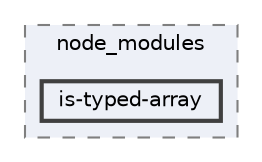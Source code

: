 digraph "pkiclassroomrescheduler/src/main/frontend/node_modules/is-typed-array"
{
 // LATEX_PDF_SIZE
  bgcolor="transparent";
  edge [fontname=Helvetica,fontsize=10,labelfontname=Helvetica,labelfontsize=10];
  node [fontname=Helvetica,fontsize=10,shape=box,height=0.2,width=0.4];
  compound=true
  subgraph clusterdir_72953eda66ccb3a2722c28e1c3e6c23b {
    graph [ bgcolor="#edf0f7", pencolor="grey50", label="node_modules", fontname=Helvetica,fontsize=10 style="filled,dashed", URL="dir_72953eda66ccb3a2722c28e1c3e6c23b.html",tooltip=""]
  dir_b252bc141abd423ffdf33dcbe7ba07cf [label="is-typed-array", fillcolor="#edf0f7", color="grey25", style="filled,bold", URL="dir_b252bc141abd423ffdf33dcbe7ba07cf.html",tooltip=""];
  }
}
